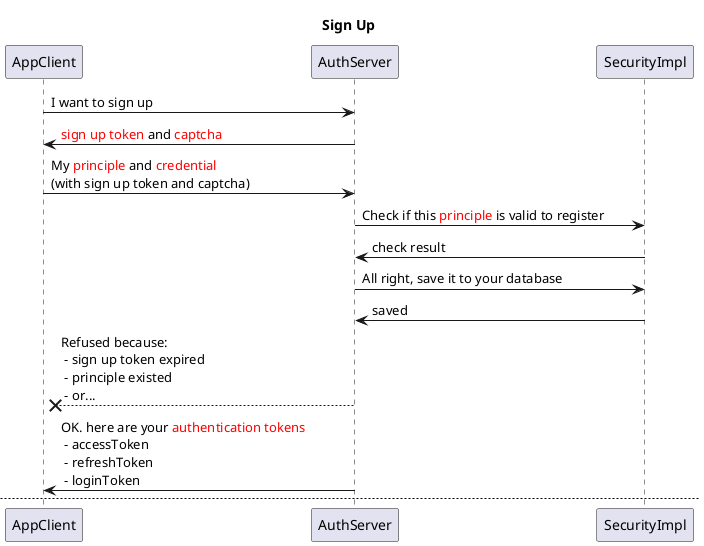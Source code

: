 @startuml
title Sign Up
AppClient -> AuthServer: I want to sign up
AuthServer -> AppClient: <font color=red>sign up token</font> and <font color=red>captcha</font>
AppClient -> AuthServer: My <font color=red>principle</font> and <font color=red>credential</font>\n(with sign up token and captcha)
AuthServer -> SecurityImpl: Check if this <font color=red>principle</font> is valid to register
SecurityImpl -> AuthServer: check result
AuthServer -> SecurityImpl: All right, save it to your database
SecurityImpl -> AuthServer: saved
AuthServer -->x AppClient: Refused because:\n - sign up token expired\n - principle existed\n - or...
AuthServer -> AppClient: OK. here are your <font color=red>authentication tokens</font>\n - accessToken\n - refreshToken\n - loginToken

newpage Login
AppClient -> AuthServer: I want to login with my <font color=red>principle</font> and <font color=red>credential</font>
AuthServer -> SecurityImpl: Check if this <font color=red>principle</font> and <font color=red>credential</font> is valid
SecurityImpl -> AuthServer: check result
AuthServer -->x AppClient: Refused because:\n - principle not found\n - credential not match
AuthServer -> AppClient: OK. here are your <font color=red>authentication tokens</font>\n - accessToken\n - refreshToken

newpage Login by token
AppClient -> AuthServer: I want to login with my <font color=red>login token</font>
AuthServer -> AuthServer: Decode the <font color=red>login token</font>
AuthServer -->x AppClient: Refused because:\n - decode failed\n - token expired\n - principle not found
AuthServer -> AppClient: OK. here are your <font color=red>authentication tokens</font>\n - accessToken\n - refreshToken


@enduml